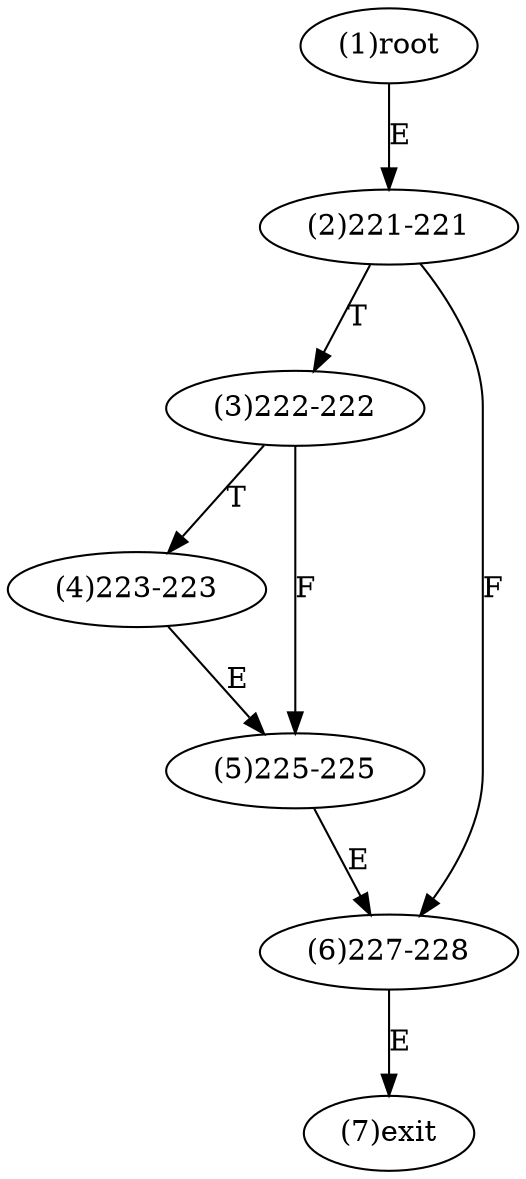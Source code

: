 digraph "" { 
1[ label="(1)root"];
2[ label="(2)221-221"];
3[ label="(3)222-222"];
4[ label="(4)223-223"];
5[ label="(5)225-225"];
6[ label="(6)227-228"];
7[ label="(7)exit"];
1->2[ label="E"];
2->6[ label="F"];
2->3[ label="T"];
3->5[ label="F"];
3->4[ label="T"];
4->5[ label="E"];
5->6[ label="E"];
6->7[ label="E"];
}